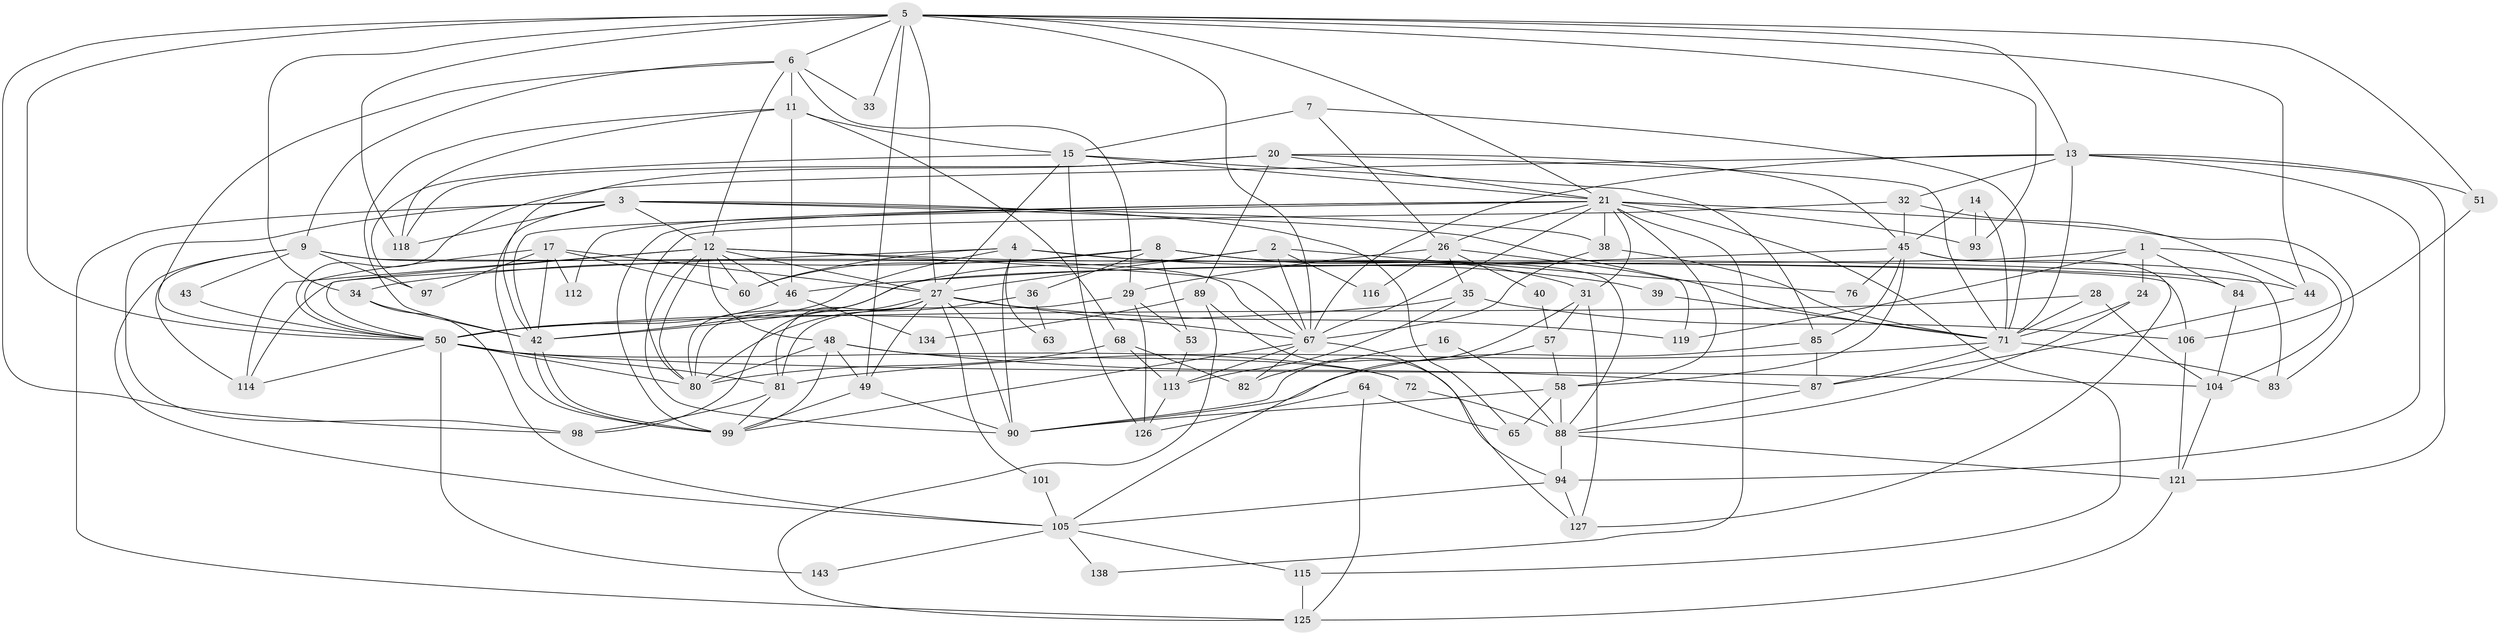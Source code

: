 // original degree distribution, {3: 0.2916666666666667, 5: 0.19444444444444445, 6: 0.09027777777777778, 2: 0.13194444444444445, 7: 0.041666666666666664, 4: 0.2361111111111111, 8: 0.013888888888888888}
// Generated by graph-tools (version 1.1) at 2025/18/03/04/25 18:18:50]
// undirected, 86 vertices, 222 edges
graph export_dot {
graph [start="1"]
  node [color=gray90,style=filled];
  1 [super="+18"];
  2 [super="+75"];
  3 [super="+91"];
  4 [super="+22"];
  5 [super="+10+96+111"];
  6 [super="+25"];
  7;
  8 [super="+69"];
  9 [super="+66"];
  11 [super="+37"];
  12 [super="+54+135+137"];
  13 [super="+52+41"];
  14;
  15 [super="+19+47"];
  16;
  17;
  20 [super="+30"];
  21 [super="+23+59+132"];
  24;
  26;
  27 [super="+77+92+62"];
  28;
  29;
  31 [super="+129"];
  32;
  33;
  34 [super="+78"];
  35 [super="+103"];
  36;
  38;
  39;
  40;
  42 [super="+130"];
  43;
  44 [super="+109"];
  45 [super="+79+74"];
  46 [super="+56"];
  48 [super="+70"];
  49 [super="+139"];
  50 [super="+61+136+55+117"];
  51;
  53;
  57;
  58 [super="+122"];
  60;
  63;
  64;
  65;
  67 [super="+73"];
  68;
  71 [super="+120+140"];
  72;
  76;
  80 [super="+86"];
  81 [super="+95+102"];
  82;
  83;
  84;
  85;
  87;
  88 [super="+100"];
  89;
  90 [super="+141+123+131"];
  93;
  94 [super="+108"];
  97;
  98;
  99 [super="+110"];
  101;
  104;
  105;
  106;
  112;
  113;
  114;
  115;
  116;
  118;
  119;
  121;
  125 [super="+142"];
  126;
  127;
  134;
  138;
  143;
  1 -- 84;
  1 -- 119;
  1 -- 104;
  1 -- 42;
  1 -- 24;
  2 -- 76;
  2 -- 116;
  2 -- 27;
  2 -- 80;
  2 -- 67;
  3 -- 38;
  3 -- 99;
  3 -- 65;
  3 -- 98;
  3 -- 118;
  3 -- 71;
  3 -- 125;
  3 -- 12;
  4 -- 60;
  4 -- 39 [weight=2];
  4 -- 63;
  4 -- 84;
  4 -- 114;
  4 -- 90;
  4 -- 42;
  5 -- 33;
  5 -- 93;
  5 -- 118 [weight=2];
  5 -- 49;
  5 -- 98;
  5 -- 50;
  5 -- 27;
  5 -- 21;
  5 -- 44;
  5 -- 34;
  5 -- 51;
  5 -- 6;
  5 -- 13;
  5 -- 67;
  6 -- 29;
  6 -- 33;
  6 -- 9;
  6 -- 11;
  6 -- 50;
  6 -- 12;
  7 -- 71;
  7 -- 26;
  7 -- 15;
  8 -- 34;
  8 -- 36;
  8 -- 53;
  8 -- 88;
  8 -- 60;
  8 -- 31;
  9 -- 114 [weight=2];
  9 -- 97;
  9 -- 105;
  9 -- 43;
  9 -- 106;
  9 -- 67;
  11 -- 68;
  11 -- 118;
  11 -- 42;
  11 -- 46;
  11 -- 15;
  12 -- 48 [weight=2];
  12 -- 50;
  12 -- 60;
  12 -- 90;
  12 -- 46;
  12 -- 80;
  12 -- 27;
  12 -- 114;
  12 -- 44;
  12 -- 67;
  13 -- 121;
  13 -- 51;
  13 -- 50;
  13 -- 32;
  13 -- 71;
  13 -- 94;
  13 -- 67;
  14 -- 93;
  14 -- 71;
  14 -- 45;
  15 -- 126;
  15 -- 97;
  15 -- 85;
  15 -- 21;
  15 -- 27;
  16 -- 82;
  16 -- 88;
  17 -- 42;
  17 -- 60;
  17 -- 97;
  17 -- 112;
  17 -- 50;
  17 -- 27;
  20 -- 45 [weight=2];
  20 -- 118;
  20 -- 89;
  20 -- 42;
  20 -- 21;
  20 -- 71;
  21 -- 38;
  21 -- 26;
  21 -- 112;
  21 -- 115;
  21 -- 83;
  21 -- 138;
  21 -- 42;
  21 -- 58;
  21 -- 93;
  21 -- 31;
  21 -- 99;
  21 -- 67;
  24 -- 88;
  24 -- 71;
  26 -- 29;
  26 -- 40;
  26 -- 116;
  26 -- 119;
  26 -- 35;
  27 -- 81;
  27 -- 67;
  27 -- 98;
  27 -- 90;
  27 -- 101;
  27 -- 119;
  27 -- 80 [weight=2];
  27 -- 49;
  28 -- 50;
  28 -- 104;
  28 -- 71;
  29 -- 53;
  29 -- 126;
  29 -- 81;
  31 -- 57;
  31 -- 90;
  31 -- 127;
  32 -- 45;
  32 -- 80;
  32 -- 44;
  34 -- 105;
  34 -- 42;
  35 -- 113;
  35 -- 50 [weight=2];
  35 -- 106;
  36 -- 63;
  36 -- 80;
  38 -- 71;
  38 -- 67;
  39 -- 71;
  40 -- 57;
  42 -- 99;
  42 -- 99;
  43 -- 50;
  44 -- 87;
  45 -- 127;
  45 -- 83;
  45 -- 76;
  45 -- 58;
  45 -- 85;
  45 -- 46;
  46 -- 134;
  46 -- 50;
  48 -- 72;
  48 -- 49;
  48 -- 80;
  48 -- 99;
  48 -- 87;
  49 -- 99;
  49 -- 90;
  50 -- 143;
  50 -- 104;
  50 -- 81;
  50 -- 80;
  50 -- 72;
  50 -- 114;
  51 -- 106;
  53 -- 113;
  57 -- 105;
  57 -- 58;
  58 -- 65;
  58 -- 90;
  58 -- 88;
  64 -- 65;
  64 -- 126;
  64 -- 125;
  67 -- 82;
  67 -- 99;
  67 -- 113;
  67 -- 127;
  68 -- 80;
  68 -- 113;
  68 -- 82;
  71 -- 87;
  71 -- 83;
  71 -- 81;
  72 -- 88;
  81 -- 99;
  81 -- 98;
  84 -- 104;
  85 -- 87;
  85 -- 90;
  87 -- 88;
  88 -- 121;
  88 -- 94;
  89 -- 125;
  89 -- 134;
  89 -- 94;
  94 -- 127;
  94 -- 105;
  101 -- 105;
  104 -- 121;
  105 -- 115;
  105 -- 138;
  105 -- 143;
  106 -- 121;
  113 -- 126;
  115 -- 125;
  121 -- 125;
}
